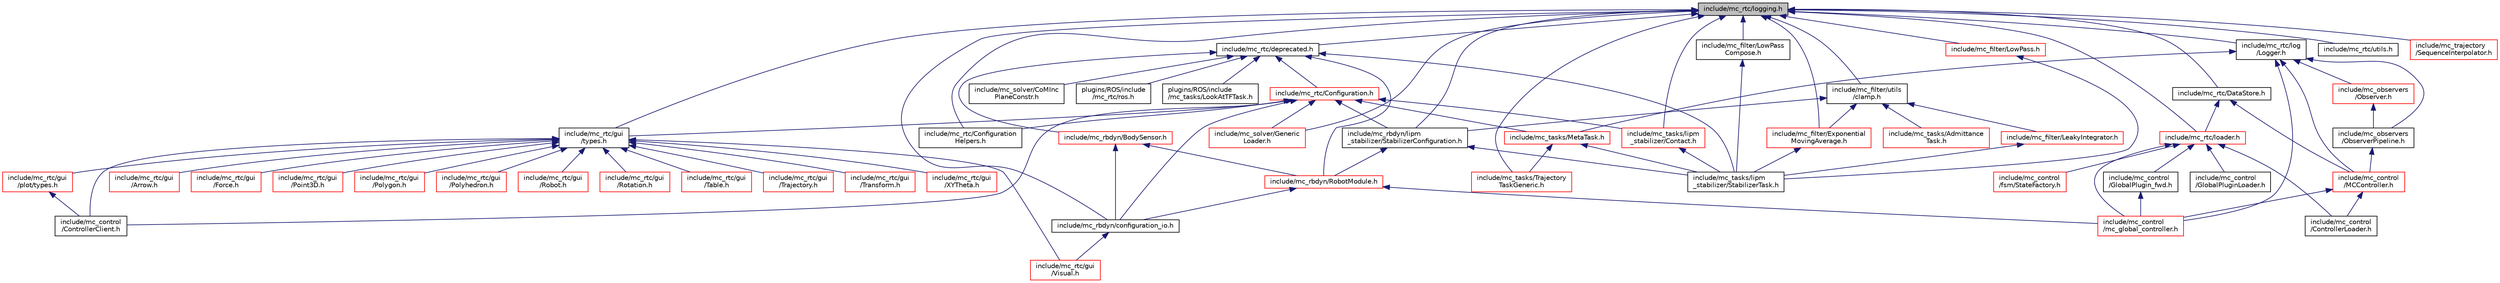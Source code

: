 digraph "include/mc_rtc/logging.h"
{
 // INTERACTIVE_SVG=YES
  edge [fontname="Helvetica",fontsize="10",labelfontname="Helvetica",labelfontsize="10"];
  node [fontname="Helvetica",fontsize="10",shape=record];
  Node7 [label="include/mc_rtc/logging.h",height=0.2,width=0.4,color="black", fillcolor="grey75", style="filled", fontcolor="black"];
  Node7 -> Node8 [dir="back",color="midnightblue",fontsize="10",style="solid",fontname="Helvetica"];
  Node8 [label="include/mc_rtc/deprecated.h",height=0.2,width=0.4,color="black", fillcolor="white", style="filled",URL="$deprecated_8h.html"];
  Node8 -> Node9 [dir="back",color="midnightblue",fontsize="10",style="solid",fontname="Helvetica"];
  Node9 [label="include/mc_rtc/Configuration.h",height=0.2,width=0.4,color="red", fillcolor="white", style="filled",URL="$mc__rtc_2Configuration_8h.html"];
  Node9 -> Node10 [dir="back",color="midnightblue",fontsize="10",style="solid",fontname="Helvetica"];
  Node10 [label="include/mc_tasks/MetaTask.h",height=0.2,width=0.4,color="red", fillcolor="white", style="filled",URL="$MetaTask_8h.html"];
  Node10 -> Node44 [dir="back",color="midnightblue",fontsize="10",style="solid",fontname="Helvetica"];
  Node44 [label="include/mc_tasks/Trajectory\lTaskGeneric.h",height=0.2,width=0.4,color="red", fillcolor="white", style="filled",URL="$TrajectoryTaskGeneric_8h.html"];
  Node10 -> Node49 [dir="back",color="midnightblue",fontsize="10",style="solid",fontname="Helvetica"];
  Node49 [label="include/mc_tasks/lipm\l_stabilizer/StabilizerTask.h",height=0.2,width=0.4,color="black", fillcolor="white", style="filled",URL="$StabilizerTask_8h.html"];
  Node9 -> Node86 [dir="back",color="midnightblue",fontsize="10",style="solid",fontname="Helvetica"];
  Node86 [label="include/mc_rtc/gui\l/types.h",height=0.2,width=0.4,color="black", fillcolor="white", style="filled",URL="$types_8h.html"];
  Node86 -> Node87 [dir="back",color="midnightblue",fontsize="10",style="solid",fontname="Helvetica"];
  Node87 [label="include/mc_rtc/gui\l/plot/types.h",height=0.2,width=0.4,color="red", fillcolor="white", style="filled",URL="$plot_2types_8h.html"];
  Node87 -> Node17 [dir="back",color="midnightblue",fontsize="10",style="solid",fontname="Helvetica"];
  Node17 [label="include/mc_control\l/ControllerClient.h",height=0.2,width=0.4,color="black", fillcolor="white", style="filled",URL="$ControllerClient_8h.html"];
  Node86 -> Node94 [dir="back",color="midnightblue",fontsize="10",style="solid",fontname="Helvetica"];
  Node94 [label="include/mc_rtc/gui\l/Arrow.h",height=0.2,width=0.4,color="red", fillcolor="white", style="filled",URL="$Arrow_8h.html"];
  Node86 -> Node95 [dir="back",color="midnightblue",fontsize="10",style="solid",fontname="Helvetica"];
  Node95 [label="include/mc_rtc/gui\l/Force.h",height=0.2,width=0.4,color="red", fillcolor="white", style="filled",URL="$Force_8h.html"];
  Node86 -> Node96 [dir="back",color="midnightblue",fontsize="10",style="solid",fontname="Helvetica"];
  Node96 [label="include/mc_rtc/gui\l/Point3D.h",height=0.2,width=0.4,color="red", fillcolor="white", style="filled",URL="$Point3D_8h.html"];
  Node86 -> Node97 [dir="back",color="midnightblue",fontsize="10",style="solid",fontname="Helvetica"];
  Node97 [label="include/mc_rtc/gui\l/Polygon.h",height=0.2,width=0.4,color="red", fillcolor="white", style="filled",URL="$Polygon_8h.html"];
  Node86 -> Node98 [dir="back",color="midnightblue",fontsize="10",style="solid",fontname="Helvetica"];
  Node98 [label="include/mc_rtc/gui\l/Polyhedron.h",height=0.2,width=0.4,color="red", fillcolor="white", style="filled",URL="$Polyhedron_8h.html"];
  Node86 -> Node99 [dir="back",color="midnightblue",fontsize="10",style="solid",fontname="Helvetica"];
  Node99 [label="include/mc_rtc/gui\l/Robot.h",height=0.2,width=0.4,color="red", fillcolor="white", style="filled",URL="$mc__rtc_2gui_2Robot_8h.html"];
  Node86 -> Node100 [dir="back",color="midnightblue",fontsize="10",style="solid",fontname="Helvetica"];
  Node100 [label="include/mc_rtc/gui\l/Rotation.h",height=0.2,width=0.4,color="red", fillcolor="white", style="filled",URL="$Rotation_8h.html"];
  Node86 -> Node101 [dir="back",color="midnightblue",fontsize="10",style="solid",fontname="Helvetica"];
  Node101 [label="include/mc_rtc/gui\l/Table.h",height=0.2,width=0.4,color="red", fillcolor="white", style="filled",URL="$Table_8h.html"];
  Node86 -> Node102 [dir="back",color="midnightblue",fontsize="10",style="solid",fontname="Helvetica"];
  Node102 [label="include/mc_rtc/gui\l/Trajectory.h",height=0.2,width=0.4,color="red", fillcolor="white", style="filled",URL="$Trajectory_8h.html"];
  Node86 -> Node103 [dir="back",color="midnightblue",fontsize="10",style="solid",fontname="Helvetica"];
  Node103 [label="include/mc_rtc/gui\l/Transform.h",height=0.2,width=0.4,color="red", fillcolor="white", style="filled",URL="$Transform_8h.html"];
  Node86 -> Node104 [dir="back",color="midnightblue",fontsize="10",style="solid",fontname="Helvetica"];
  Node104 [label="include/mc_rtc/gui\l/Visual.h",height=0.2,width=0.4,color="red", fillcolor="white", style="filled",URL="$Visual_8h.html"];
  Node86 -> Node105 [dir="back",color="midnightblue",fontsize="10",style="solid",fontname="Helvetica"];
  Node105 [label="include/mc_rtc/gui\l/XYTheta.h",height=0.2,width=0.4,color="red", fillcolor="white", style="filled",URL="$XYTheta_8h.html"];
  Node86 -> Node17 [dir="back",color="midnightblue",fontsize="10",style="solid",fontname="Helvetica"];
  Node9 -> Node145 [dir="back",color="midnightblue",fontsize="10",style="solid",fontname="Helvetica"];
  Node145 [label="include/mc_rbdyn/lipm\l_stabilizer/StabilizerConfiguration.h",height=0.2,width=0.4,color="black", fillcolor="white", style="filled",URL="$StabilizerConfiguration_8h.html"];
  Node145 -> Node129 [dir="back",color="midnightblue",fontsize="10",style="solid",fontname="Helvetica"];
  Node129 [label="include/mc_rbdyn/RobotModule.h",height=0.2,width=0.4,color="red", fillcolor="white", style="filled",URL="$RobotModule_8h.html"];
  Node129 -> Node127 [dir="back",color="midnightblue",fontsize="10",style="solid",fontname="Helvetica"];
  Node127 [label="include/mc_rbdyn/configuration_io.h",height=0.2,width=0.4,color="black", fillcolor="white", style="filled",URL="$configuration__io_8h.html"];
  Node127 -> Node104 [dir="back",color="midnightblue",fontsize="10",style="solid",fontname="Helvetica"];
  Node129 -> Node18 [dir="back",color="midnightblue",fontsize="10",style="solid",fontname="Helvetica"];
  Node18 [label="include/mc_control\l/mc_global_controller.h",height=0.2,width=0.4,color="red", fillcolor="white", style="filled",URL="$mc__global__controller_8h.html"];
  Node145 -> Node49 [dir="back",color="midnightblue",fontsize="10",style="solid",fontname="Helvetica"];
  Node9 -> Node127 [dir="back",color="midnightblue",fontsize="10",style="solid",fontname="Helvetica"];
  Node9 -> Node17 [dir="back",color="midnightblue",fontsize="10",style="solid",fontname="Helvetica"];
  Node9 -> Node136 [dir="back",color="midnightblue",fontsize="10",style="solid",fontname="Helvetica"];
  Node136 [label="include/mc_tasks/lipm\l_stabilizer/Contact.h",height=0.2,width=0.4,color="red", fillcolor="white", style="filled",URL="$mc__tasks_2lipm__stabilizer_2Contact_8h.html"];
  Node136 -> Node49 [dir="back",color="midnightblue",fontsize="10",style="solid",fontname="Helvetica"];
  Node9 -> Node148 [dir="back",color="midnightblue",fontsize="10",style="solid",fontname="Helvetica"];
  Node148 [label="include/mc_rtc/Configuration\lHelpers.h",height=0.2,width=0.4,color="black", fillcolor="white", style="filled",URL="$ConfigurationHelpers_8h.html"];
  Node9 -> Node119 [dir="back",color="midnightblue",fontsize="10",style="solid",fontname="Helvetica"];
  Node119 [label="include/mc_solver/Generic\lLoader.h",height=0.2,width=0.4,color="red", fillcolor="white", style="filled",URL="$GenericLoader_8h.html"];
  Node8 -> Node150 [dir="back",color="midnightblue",fontsize="10",style="solid",fontname="Helvetica"];
  Node150 [label="include/mc_rbdyn/BodySensor.h",height=0.2,width=0.4,color="red", fillcolor="white", style="filled",URL="$BodySensor_8h.html"];
  Node150 -> Node129 [dir="back",color="midnightblue",fontsize="10",style="solid",fontname="Helvetica"];
  Node150 -> Node127 [dir="back",color="midnightblue",fontsize="10",style="solid",fontname="Helvetica"];
  Node8 -> Node129 [dir="back",color="midnightblue",fontsize="10",style="solid",fontname="Helvetica"];
  Node8 -> Node114 [dir="back",color="midnightblue",fontsize="10",style="solid",fontname="Helvetica"];
  Node114 [label="include/mc_solver/CoMInc\lPlaneConstr.h",height=0.2,width=0.4,color="black", fillcolor="white", style="filled",URL="$CoMIncPlaneConstr_8h.html"];
  Node8 -> Node49 [dir="back",color="midnightblue",fontsize="10",style="solid",fontname="Helvetica"];
  Node8 -> Node151 [dir="back",color="midnightblue",fontsize="10",style="solid",fontname="Helvetica"];
  Node151 [label="plugins/ROS/include\l/mc_rtc/ros.h",height=0.2,width=0.4,color="black", fillcolor="white", style="filled",URL="$ros_8h.html"];
  Node8 -> Node67 [dir="back",color="midnightblue",fontsize="10",style="solid",fontname="Helvetica"];
  Node67 [label="plugins/ROS/include\l/mc_tasks/LookAtTFTask.h",height=0.2,width=0.4,color="black", fillcolor="white", style="filled",URL="$LookAtTFTask_8h.html"];
  Node7 -> Node86 [dir="back",color="midnightblue",fontsize="10",style="solid",fontname="Helvetica"];
  Node7 -> Node152 [dir="back",color="midnightblue",fontsize="10",style="solid",fontname="Helvetica"];
  Node152 [label="include/mc_rtc/log\l/Logger.h",height=0.2,width=0.4,color="black", fillcolor="white", style="filled",URL="$Logger_8h.html"];
  Node152 -> Node10 [dir="back",color="midnightblue",fontsize="10",style="solid",fontname="Helvetica"];
  Node152 -> Node73 [dir="back",color="midnightblue",fontsize="10",style="solid",fontname="Helvetica"];
  Node73 [label="include/mc_observers\l/Observer.h",height=0.2,width=0.4,color="red", fillcolor="white", style="filled",URL="$Observer_8h.html"];
  Node73 -> Node74 [dir="back",color="midnightblue",fontsize="10",style="solid",fontname="Helvetica"];
  Node74 [label="include/mc_observers\l/ObserverPipeline.h",height=0.2,width=0.4,color="black", fillcolor="white", style="filled",URL="$ObserverPipeline_8h.html"];
  Node74 -> Node15 [dir="back",color="midnightblue",fontsize="10",style="solid",fontname="Helvetica"];
  Node15 [label="include/mc_control\l/MCController.h",height=0.2,width=0.4,color="red", fillcolor="white", style="filled",URL="$MCController_8h.html"];
  Node15 -> Node22 [dir="back",color="midnightblue",fontsize="10",style="solid",fontname="Helvetica"];
  Node22 [label="include/mc_control\l/ControllerLoader.h",height=0.2,width=0.4,color="black", fillcolor="white", style="filled",URL="$ControllerLoader_8h.html"];
  Node15 -> Node18 [dir="back",color="midnightblue",fontsize="10",style="solid",fontname="Helvetica"];
  Node152 -> Node74 [dir="back",color="midnightblue",fontsize="10",style="solid",fontname="Helvetica"];
  Node152 -> Node15 [dir="back",color="midnightblue",fontsize="10",style="solid",fontname="Helvetica"];
  Node152 -> Node18 [dir="back",color="midnightblue",fontsize="10",style="solid",fontname="Helvetica"];
  Node7 -> Node153 [dir="back",color="midnightblue",fontsize="10",style="solid",fontname="Helvetica"];
  Node153 [label="include/mc_filter/utils\l/clamp.h",height=0.2,width=0.4,color="black", fillcolor="white", style="filled",URL="$clamp_8h.html"];
  Node153 -> Node145 [dir="back",color="midnightblue",fontsize="10",style="solid",fontname="Helvetica"];
  Node153 -> Node154 [dir="back",color="midnightblue",fontsize="10",style="solid",fontname="Helvetica"];
  Node154 [label="include/mc_filter/Exponential\lMovingAverage.h",height=0.2,width=0.4,color="red", fillcolor="white", style="filled",URL="$ExponentialMovingAverage_8h.html"];
  Node154 -> Node49 [dir="back",color="midnightblue",fontsize="10",style="solid",fontname="Helvetica"];
  Node153 -> Node156 [dir="back",color="midnightblue",fontsize="10",style="solid",fontname="Helvetica"];
  Node156 [label="include/mc_filter/LeakyIntegrator.h",height=0.2,width=0.4,color="red", fillcolor="white", style="filled",URL="$LeakyIntegrator_8h.html"];
  Node156 -> Node49 [dir="back",color="midnightblue",fontsize="10",style="solid",fontname="Helvetica"];
  Node153 -> Node52 [dir="back",color="midnightblue",fontsize="10",style="solid",fontname="Helvetica"];
  Node52 [label="include/mc_tasks/Admittance\lTask.h",height=0.2,width=0.4,color="red", fillcolor="white", style="filled",URL="$AdmittanceTask_8h.html"];
  Node7 -> Node145 [dir="back",color="midnightblue",fontsize="10",style="solid",fontname="Helvetica"];
  Node7 -> Node157 [dir="back",color="midnightblue",fontsize="10",style="solid",fontname="Helvetica"];
  Node157 [label="include/mc_rtc/DataStore.h",height=0.2,width=0.4,color="black", fillcolor="white", style="filled",URL="$DataStore_8h.html"];
  Node157 -> Node15 [dir="back",color="midnightblue",fontsize="10",style="solid",fontname="Helvetica"];
  Node157 -> Node158 [dir="back",color="midnightblue",fontsize="10",style="solid",fontname="Helvetica"];
  Node158 [label="include/mc_rtc/loader.h",height=0.2,width=0.4,color="red", fillcolor="white", style="filled",URL="$loader_8h.html",tooltip="ltdl wrapper for mc_rtc purpose "];
  Node158 -> Node22 [dir="back",color="midnightblue",fontsize="10",style="solid",fontname="Helvetica"];
  Node158 -> Node33 [dir="back",color="midnightblue",fontsize="10",style="solid",fontname="Helvetica"];
  Node33 [label="include/mc_control\l/fsm/StateFactory.h",height=0.2,width=0.4,color="red", fillcolor="white", style="filled",URL="$StateFactory_8h.html"];
  Node158 -> Node159 [dir="back",color="midnightblue",fontsize="10",style="solid",fontname="Helvetica"];
  Node159 [label="include/mc_control\l/GlobalPlugin_fwd.h",height=0.2,width=0.4,color="black", fillcolor="white", style="filled",URL="$GlobalPlugin__fwd_8h.html"];
  Node159 -> Node18 [dir="back",color="midnightblue",fontsize="10",style="solid",fontname="Helvetica"];
  Node158 -> Node18 [dir="back",color="midnightblue",fontsize="10",style="solid",fontname="Helvetica"];
  Node158 -> Node20 [dir="back",color="midnightblue",fontsize="10",style="solid",fontname="Helvetica"];
  Node20 [label="include/mc_control\l/GlobalPluginLoader.h",height=0.2,width=0.4,color="black", fillcolor="white", style="filled",URL="$GlobalPluginLoader_8h.html"];
  Node7 -> Node127 [dir="back",color="midnightblue",fontsize="10",style="solid",fontname="Helvetica"];
  Node7 -> Node158 [dir="back",color="midnightblue",fontsize="10",style="solid",fontname="Helvetica"];
  Node7 -> Node44 [dir="back",color="midnightblue",fontsize="10",style="solid",fontname="Helvetica"];
  Node7 -> Node136 [dir="back",color="midnightblue",fontsize="10",style="solid",fontname="Helvetica"];
  Node7 -> Node154 [dir="back",color="midnightblue",fontsize="10",style="solid",fontname="Helvetica"];
  Node7 -> Node160 [dir="back",color="midnightblue",fontsize="10",style="solid",fontname="Helvetica"];
  Node160 [label="include/mc_filter/LowPass.h",height=0.2,width=0.4,color="red", fillcolor="white", style="filled",URL="$LowPass_8h.html"];
  Node160 -> Node49 [dir="back",color="midnightblue",fontsize="10",style="solid",fontname="Helvetica"];
  Node7 -> Node162 [dir="back",color="midnightblue",fontsize="10",style="solid",fontname="Helvetica"];
  Node162 [label="include/mc_filter/LowPass\lCompose.h",height=0.2,width=0.4,color="black", fillcolor="white", style="filled",URL="$LowPassCompose_8h.html"];
  Node162 -> Node49 [dir="back",color="midnightblue",fontsize="10",style="solid",fontname="Helvetica"];
  Node7 -> Node148 [dir="back",color="midnightblue",fontsize="10",style="solid",fontname="Helvetica"];
  Node7 -> Node163 [dir="back",color="midnightblue",fontsize="10",style="solid",fontname="Helvetica"];
  Node163 [label="include/mc_rtc/utils.h",height=0.2,width=0.4,color="black", fillcolor="white", style="filled",URL="$utils_8h.html"];
  Node7 -> Node119 [dir="back",color="midnightblue",fontsize="10",style="solid",fontname="Helvetica"];
  Node7 -> Node164 [dir="back",color="midnightblue",fontsize="10",style="solid",fontname="Helvetica"];
  Node164 [label="include/mc_trajectory\l/SequenceInterpolator.h",height=0.2,width=0.4,color="red", fillcolor="white", style="filled",URL="$SequenceInterpolator_8h.html"];
}
